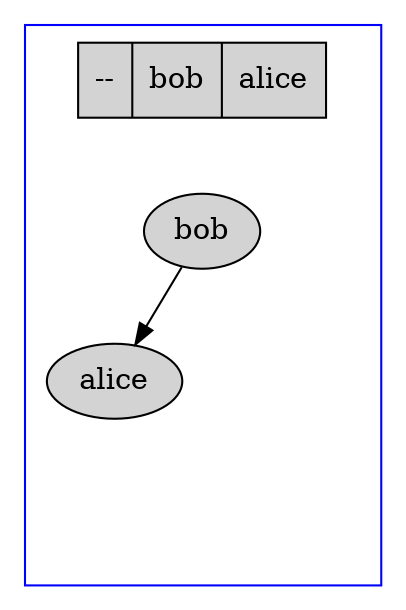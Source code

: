 Digraph G {
graph [ordering="out"];
node [style=filled];
color=blue;
 rankdir="TB";
subgraph cluster0 {
rank="same";
1[label="bob"];2[label="alice"];1->2
null3[style=invis];
1->null3[style=invis]
;null4[style=invis];
2->null4[style=invis];
null5[style=invis];
2->null5[style=invis]
;}
subgraph cluster0 {
rank="same";
node [shape=record];
struct1 [shape=record,label="--|bob|alice"]
}
struct1->1[style=invis];
}
